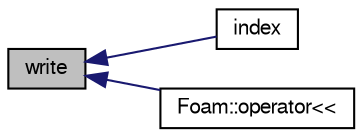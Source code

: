 digraph "write"
{
  bgcolor="transparent";
  edge [fontname="FreeSans",fontsize="10",labelfontname="FreeSans",labelfontsize="10"];
  node [fontname="FreeSans",fontsize="10",shape=record];
  rankdir="LR";
  Node52 [label="write",height=0.2,width=0.4,color="black", fillcolor="grey75", style="filled", fontcolor="black"];
  Node52 -> Node53 [dir="back",color="midnightblue",fontsize="10",style="solid",fontname="FreeSans"];
  Node53 [label="index",height=0.2,width=0.4,color="black",URL="$a30586.html#a6f3df476aed436497c792950885dd6a2",tooltip="Return the index of this patch in the boundaryMesh. "];
  Node52 -> Node54 [dir="back",color="midnightblue",fontsize="10",style="solid",fontname="FreeSans"];
  Node54 [label="Foam::operator\<\<",height=0.2,width=0.4,color="black",URL="$a21124.html#adedd9f4477102b2cd730a14a9fb76948"];
}
